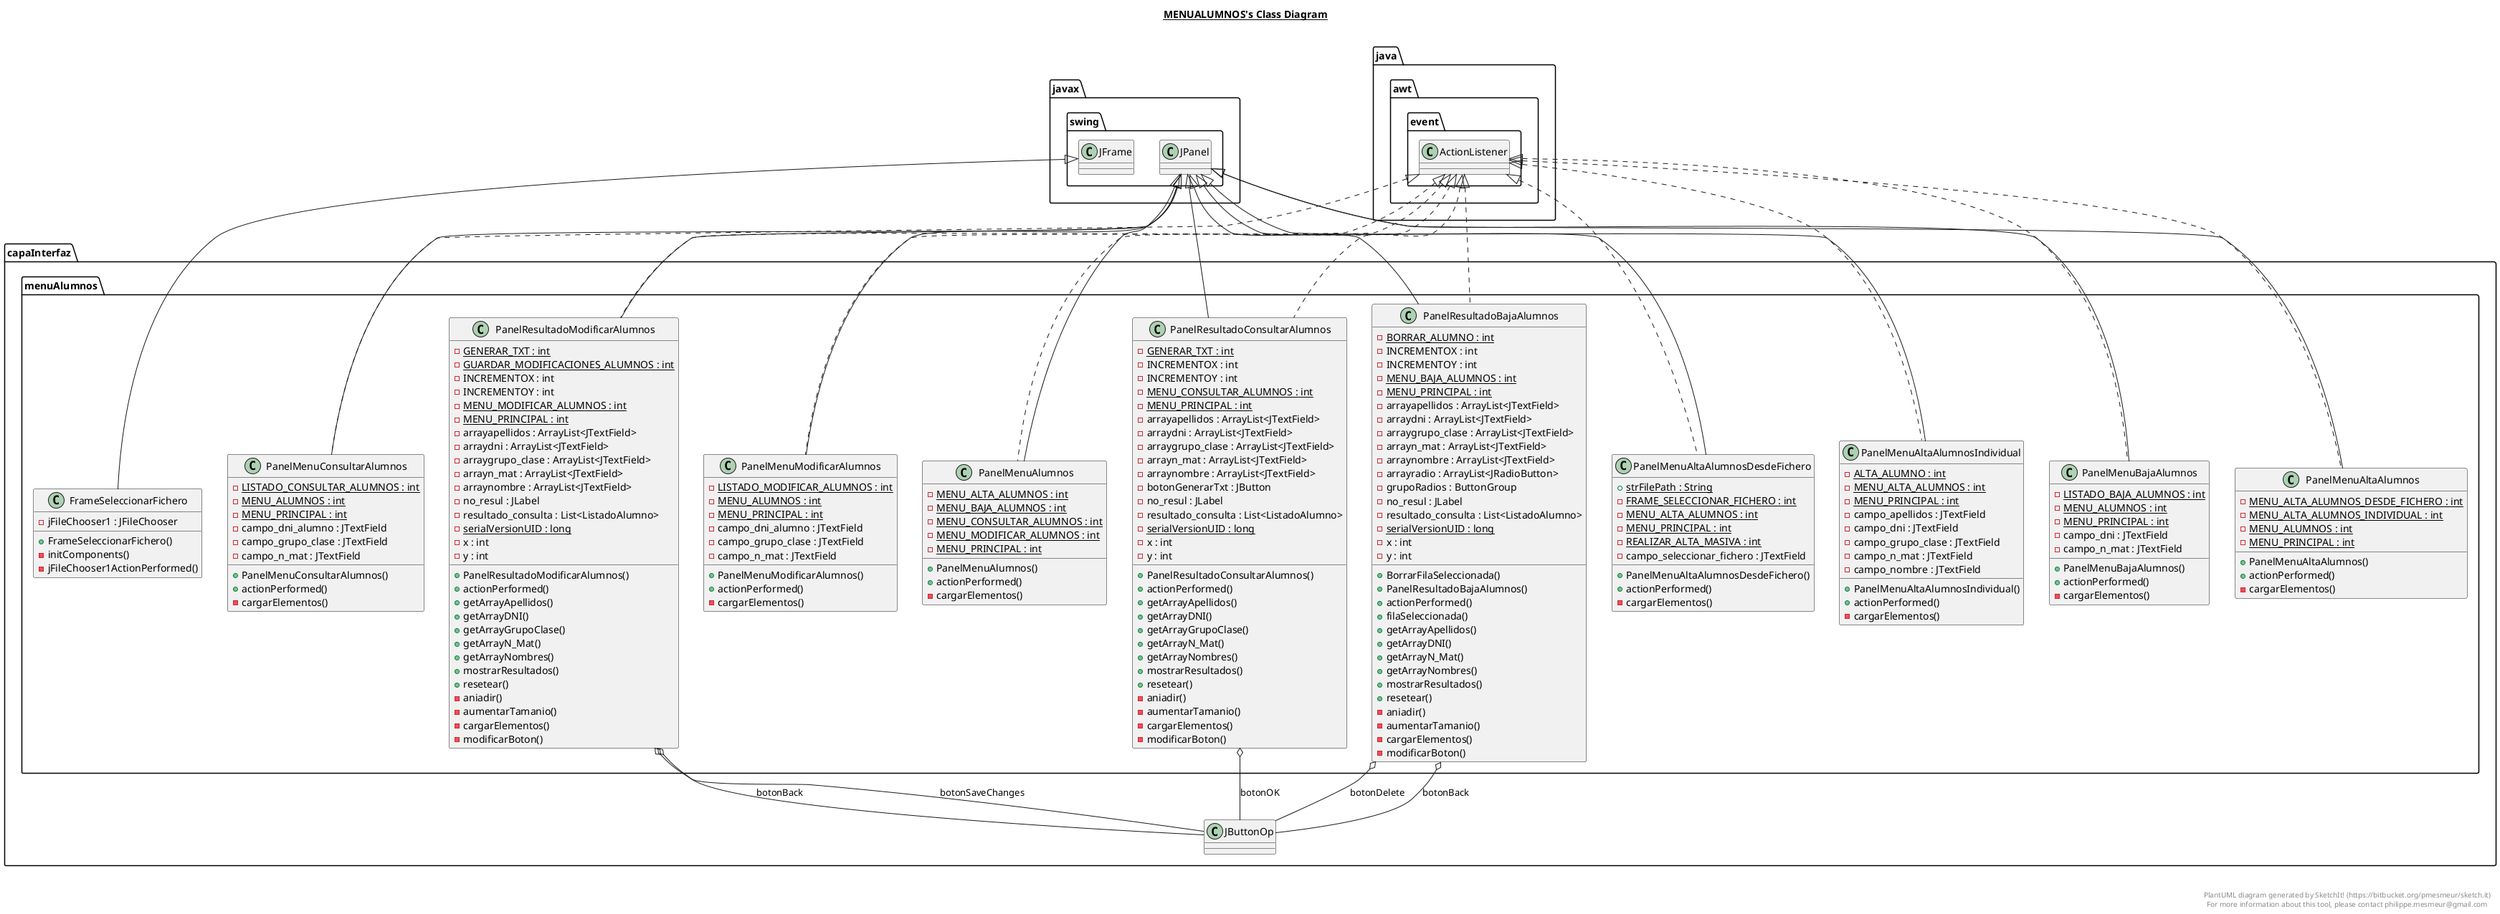 @startuml

title __MENUALUMNOS's Class Diagram__\n

  namespace capaInterfaz {
    namespace menuAlumnos {
      class capaInterfaz.menuAlumnos.FrameSeleccionarFichero {
          - jFileChooser1 : JFileChooser
          + FrameSeleccionarFichero()
          - initComponents()
          - jFileChooser1ActionPerformed()
      }
    }
  }
  

  namespace capaInterfaz {
    namespace menuAlumnos {
      class capaInterfaz.menuAlumnos.PanelMenuAltaAlumnos {
          {static} - MENU_ALTA_ALUMNOS_DESDE_FICHERO : int
          {static} - MENU_ALTA_ALUMNOS_INDIVIDUAL : int
          {static} - MENU_ALUMNOS : int
          {static} - MENU_PRINCIPAL : int
          + PanelMenuAltaAlumnos()
          + actionPerformed()
          - cargarElementos()
      }
    }
  }
  

  namespace capaInterfaz {
    namespace menuAlumnos {
      class capaInterfaz.menuAlumnos.PanelMenuAltaAlumnosDesdeFichero {
          {static} + strFilePath : String
          {static} - FRAME_SELECCIONAR_FICHERO : int
          {static} - MENU_ALTA_ALUMNOS : int
          {static} - MENU_PRINCIPAL : int
          {static} - REALIZAR_ALTA_MASIVA : int
          - campo_seleccionar_fichero : JTextField
          + PanelMenuAltaAlumnosDesdeFichero()
          + actionPerformed()
          - cargarElementos()
      }
    }
  }
  

  namespace capaInterfaz {
    namespace menuAlumnos {
      class capaInterfaz.menuAlumnos.PanelMenuAltaAlumnosIndividual {
          {static} - ALTA_ALUMNO : int
          {static} - MENU_ALTA_ALUMNOS : int
          {static} - MENU_PRINCIPAL : int
          - campo_apellidos : JTextField
          - campo_dni : JTextField
          - campo_grupo_clase : JTextField
          - campo_n_mat : JTextField
          - campo_nombre : JTextField
          + PanelMenuAltaAlumnosIndividual()
          + actionPerformed()
          - cargarElementos()
      }
    }
  }
  

  namespace capaInterfaz {
    namespace menuAlumnos {
      class capaInterfaz.menuAlumnos.PanelMenuAlumnos {
          {static} - MENU_ALTA_ALUMNOS : int
          {static} - MENU_BAJA_ALUMNOS : int
          {static} - MENU_CONSULTAR_ALUMNOS : int
          {static} - MENU_MODIFICAR_ALUMNOS : int
          {static} - MENU_PRINCIPAL : int
          + PanelMenuAlumnos()
          + actionPerformed()
          - cargarElementos()
      }
    }
  }
  

  namespace capaInterfaz {
    namespace menuAlumnos {
      class capaInterfaz.menuAlumnos.PanelMenuBajaAlumnos {
          {static} - LISTADO_BAJA_ALUMNOS : int
          {static} - MENU_ALUMNOS : int
          {static} - MENU_PRINCIPAL : int
          - campo_dni : JTextField
          - campo_n_mat : JTextField
          + PanelMenuBajaAlumnos()
          + actionPerformed()
          - cargarElementos()
      }
    }
  }
  

  namespace capaInterfaz {
    namespace menuAlumnos {
      class capaInterfaz.menuAlumnos.PanelMenuConsultarAlumnos {
          {static} - LISTADO_CONSULTAR_ALUMNOS : int
          {static} - MENU_ALUMNOS : int
          {static} - MENU_PRINCIPAL : int
          - campo_dni_alumno : JTextField
          - campo_grupo_clase : JTextField
          - campo_n_mat : JTextField
          + PanelMenuConsultarAlumnos()
          + actionPerformed()
          - cargarElementos()
      }
    }
  }
  

  namespace capaInterfaz {
    namespace menuAlumnos {
      class capaInterfaz.menuAlumnos.PanelMenuModificarAlumnos {
          {static} - LISTADO_MODIFICAR_ALUMNOS : int
          {static} - MENU_ALUMNOS : int
          {static} - MENU_PRINCIPAL : int
          - campo_dni_alumno : JTextField
          - campo_grupo_clase : JTextField
          - campo_n_mat : JTextField
          + PanelMenuModificarAlumnos()
          + actionPerformed()
          - cargarElementos()
      }
    }
  }
  

  namespace capaInterfaz {
    namespace menuAlumnos {
      class capaInterfaz.menuAlumnos.PanelResultadoBajaAlumnos {
          {static} - BORRAR_ALUMNO : int
          - INCREMENTOX : int
          - INCREMENTOY : int
          {static} - MENU_BAJA_ALUMNOS : int
          {static} - MENU_PRINCIPAL : int
          - arrayapellidos : ArrayList<JTextField>
          - arraydni : ArrayList<JTextField>
          - arraygrupo_clase : ArrayList<JTextField>
          - arrayn_mat : ArrayList<JTextField>
          - arraynombre : ArrayList<JTextField>
          - arrayradio : ArrayList<JRadioButton>
          - grupoRadios : ButtonGroup
          - no_resul : JLabel
          - resultado_consulta : List<ListadoAlumno>
          {static} - serialVersionUID : long
          - x : int
          - y : int
          + BorrarFilaSeleccionada()
          + PanelResultadoBajaAlumnos()
          + actionPerformed()
          + filaSeleccionada()
          + getArrayApellidos()
          + getArrayDNI()
          + getArrayN_Mat()
          + getArrayNombres()
          + mostrarResultados()
          + resetear()
          - aniadir()
          - aumentarTamanio()
          - cargarElementos()
          - modificarBoton()
      }
    }
  }
  

  namespace capaInterfaz {
    namespace menuAlumnos {
      class capaInterfaz.menuAlumnos.PanelResultadoConsultarAlumnos {
          {static} - GENERAR_TXT : int
          - INCREMENTOX : int
          - INCREMENTOY : int
          {static} - MENU_CONSULTAR_ALUMNOS : int
          {static} - MENU_PRINCIPAL : int
          - arrayapellidos : ArrayList<JTextField>
          - arraydni : ArrayList<JTextField>
          - arraygrupo_clase : ArrayList<JTextField>
          - arrayn_mat : ArrayList<JTextField>
          - arraynombre : ArrayList<JTextField>
          - botonGenerarTxt : JButton
          - no_resul : JLabel
          - resultado_consulta : List<ListadoAlumno>
          {static} - serialVersionUID : long
          - x : int
          - y : int
          + PanelResultadoConsultarAlumnos()
          + actionPerformed()
          + getArrayApellidos()
          + getArrayDNI()
          + getArrayGrupoClase()
          + getArrayN_Mat()
          + getArrayNombres()
          + mostrarResultados()
          + resetear()
          - aniadir()
          - aumentarTamanio()
          - cargarElementos()
          - modificarBoton()
      }
    }
  }
  

  namespace capaInterfaz {
    namespace menuAlumnos {
      class capaInterfaz.menuAlumnos.PanelResultadoModificarAlumnos {
          {static} - GENERAR_TXT : int
          {static} - GUARDAR_MODIFICACIONES_ALUMNOS : int
          - INCREMENTOX : int
          - INCREMENTOY : int
          {static} - MENU_MODIFICAR_ALUMNOS : int
          {static} - MENU_PRINCIPAL : int
          - arrayapellidos : ArrayList<JTextField>
          - arraydni : ArrayList<JTextField>
          - arraygrupo_clase : ArrayList<JTextField>
          - arrayn_mat : ArrayList<JTextField>
          - arraynombre : ArrayList<JTextField>
          - no_resul : JLabel
          - resultado_consulta : List<ListadoAlumno>
          {static} - serialVersionUID : long
          - x : int
          - y : int
          + PanelResultadoModificarAlumnos()
          + actionPerformed()
          + getArrayApellidos()
          + getArrayDNI()
          + getArrayGrupoClase()
          + getArrayN_Mat()
          + getArrayNombres()
          + mostrarResultados()
          + resetear()
          - aniadir()
          - aumentarTamanio()
          - cargarElementos()
          - modificarBoton()
      }
    }
  }
  

  capaInterfaz.menuAlumnos.FrameSeleccionarFichero -up-|> javax.swing.JFrame
  capaInterfaz.menuAlumnos.PanelMenuAltaAlumnos .up.|> java.awt.event.ActionListener
  capaInterfaz.menuAlumnos.PanelMenuAltaAlumnos -up-|> javax.swing.JPanel
  capaInterfaz.menuAlumnos.PanelMenuAltaAlumnosDesdeFichero .up.|> java.awt.event.ActionListener
  capaInterfaz.menuAlumnos.PanelMenuAltaAlumnosDesdeFichero -up-|> javax.swing.JPanel
  capaInterfaz.menuAlumnos.PanelMenuAltaAlumnosIndividual .up.|> java.awt.event.ActionListener
  capaInterfaz.menuAlumnos.PanelMenuAltaAlumnosIndividual -up-|> javax.swing.JPanel
  capaInterfaz.menuAlumnos.PanelMenuAlumnos .up.|> java.awt.event.ActionListener
  capaInterfaz.menuAlumnos.PanelMenuAlumnos -up-|> javax.swing.JPanel
  capaInterfaz.menuAlumnos.PanelMenuBajaAlumnos .up.|> java.awt.event.ActionListener
  capaInterfaz.menuAlumnos.PanelMenuBajaAlumnos -up-|> javax.swing.JPanel
  capaInterfaz.menuAlumnos.PanelMenuConsultarAlumnos .up.|> java.awt.event.ActionListener
  capaInterfaz.menuAlumnos.PanelMenuConsultarAlumnos -up-|> javax.swing.JPanel
  capaInterfaz.menuAlumnos.PanelMenuModificarAlumnos .up.|> java.awt.event.ActionListener
  capaInterfaz.menuAlumnos.PanelMenuModificarAlumnos -up-|> javax.swing.JPanel
  capaInterfaz.menuAlumnos.PanelResultadoBajaAlumnos .up.|> java.awt.event.ActionListener
  capaInterfaz.menuAlumnos.PanelResultadoBajaAlumnos -up-|> javax.swing.JPanel
  capaInterfaz.menuAlumnos.PanelResultadoBajaAlumnos o-- capaInterfaz.JButtonOp : botonBack
  capaInterfaz.menuAlumnos.PanelResultadoBajaAlumnos o-- capaInterfaz.JButtonOp : botonDelete
  capaInterfaz.menuAlumnos.PanelResultadoConsultarAlumnos .up.|> java.awt.event.ActionListener
  capaInterfaz.menuAlumnos.PanelResultadoConsultarAlumnos -up-|> javax.swing.JPanel
  capaInterfaz.menuAlumnos.PanelResultadoConsultarAlumnos o-- capaInterfaz.JButtonOp : botonOK
  capaInterfaz.menuAlumnos.PanelResultadoModificarAlumnos .up.|> java.awt.event.ActionListener
  capaInterfaz.menuAlumnos.PanelResultadoModificarAlumnos -up-|> javax.swing.JPanel
  capaInterfaz.menuAlumnos.PanelResultadoModificarAlumnos o-- capaInterfaz.JButtonOp : botonBack
  capaInterfaz.menuAlumnos.PanelResultadoModificarAlumnos o-- capaInterfaz.JButtonOp : botonSaveChanges


right footer


PlantUML diagram generated by SketchIt! (https://bitbucket.org/pmesmeur/sketch.it)
For more information about this tool, please contact philippe.mesmeur@gmail.com
endfooter

@enduml
